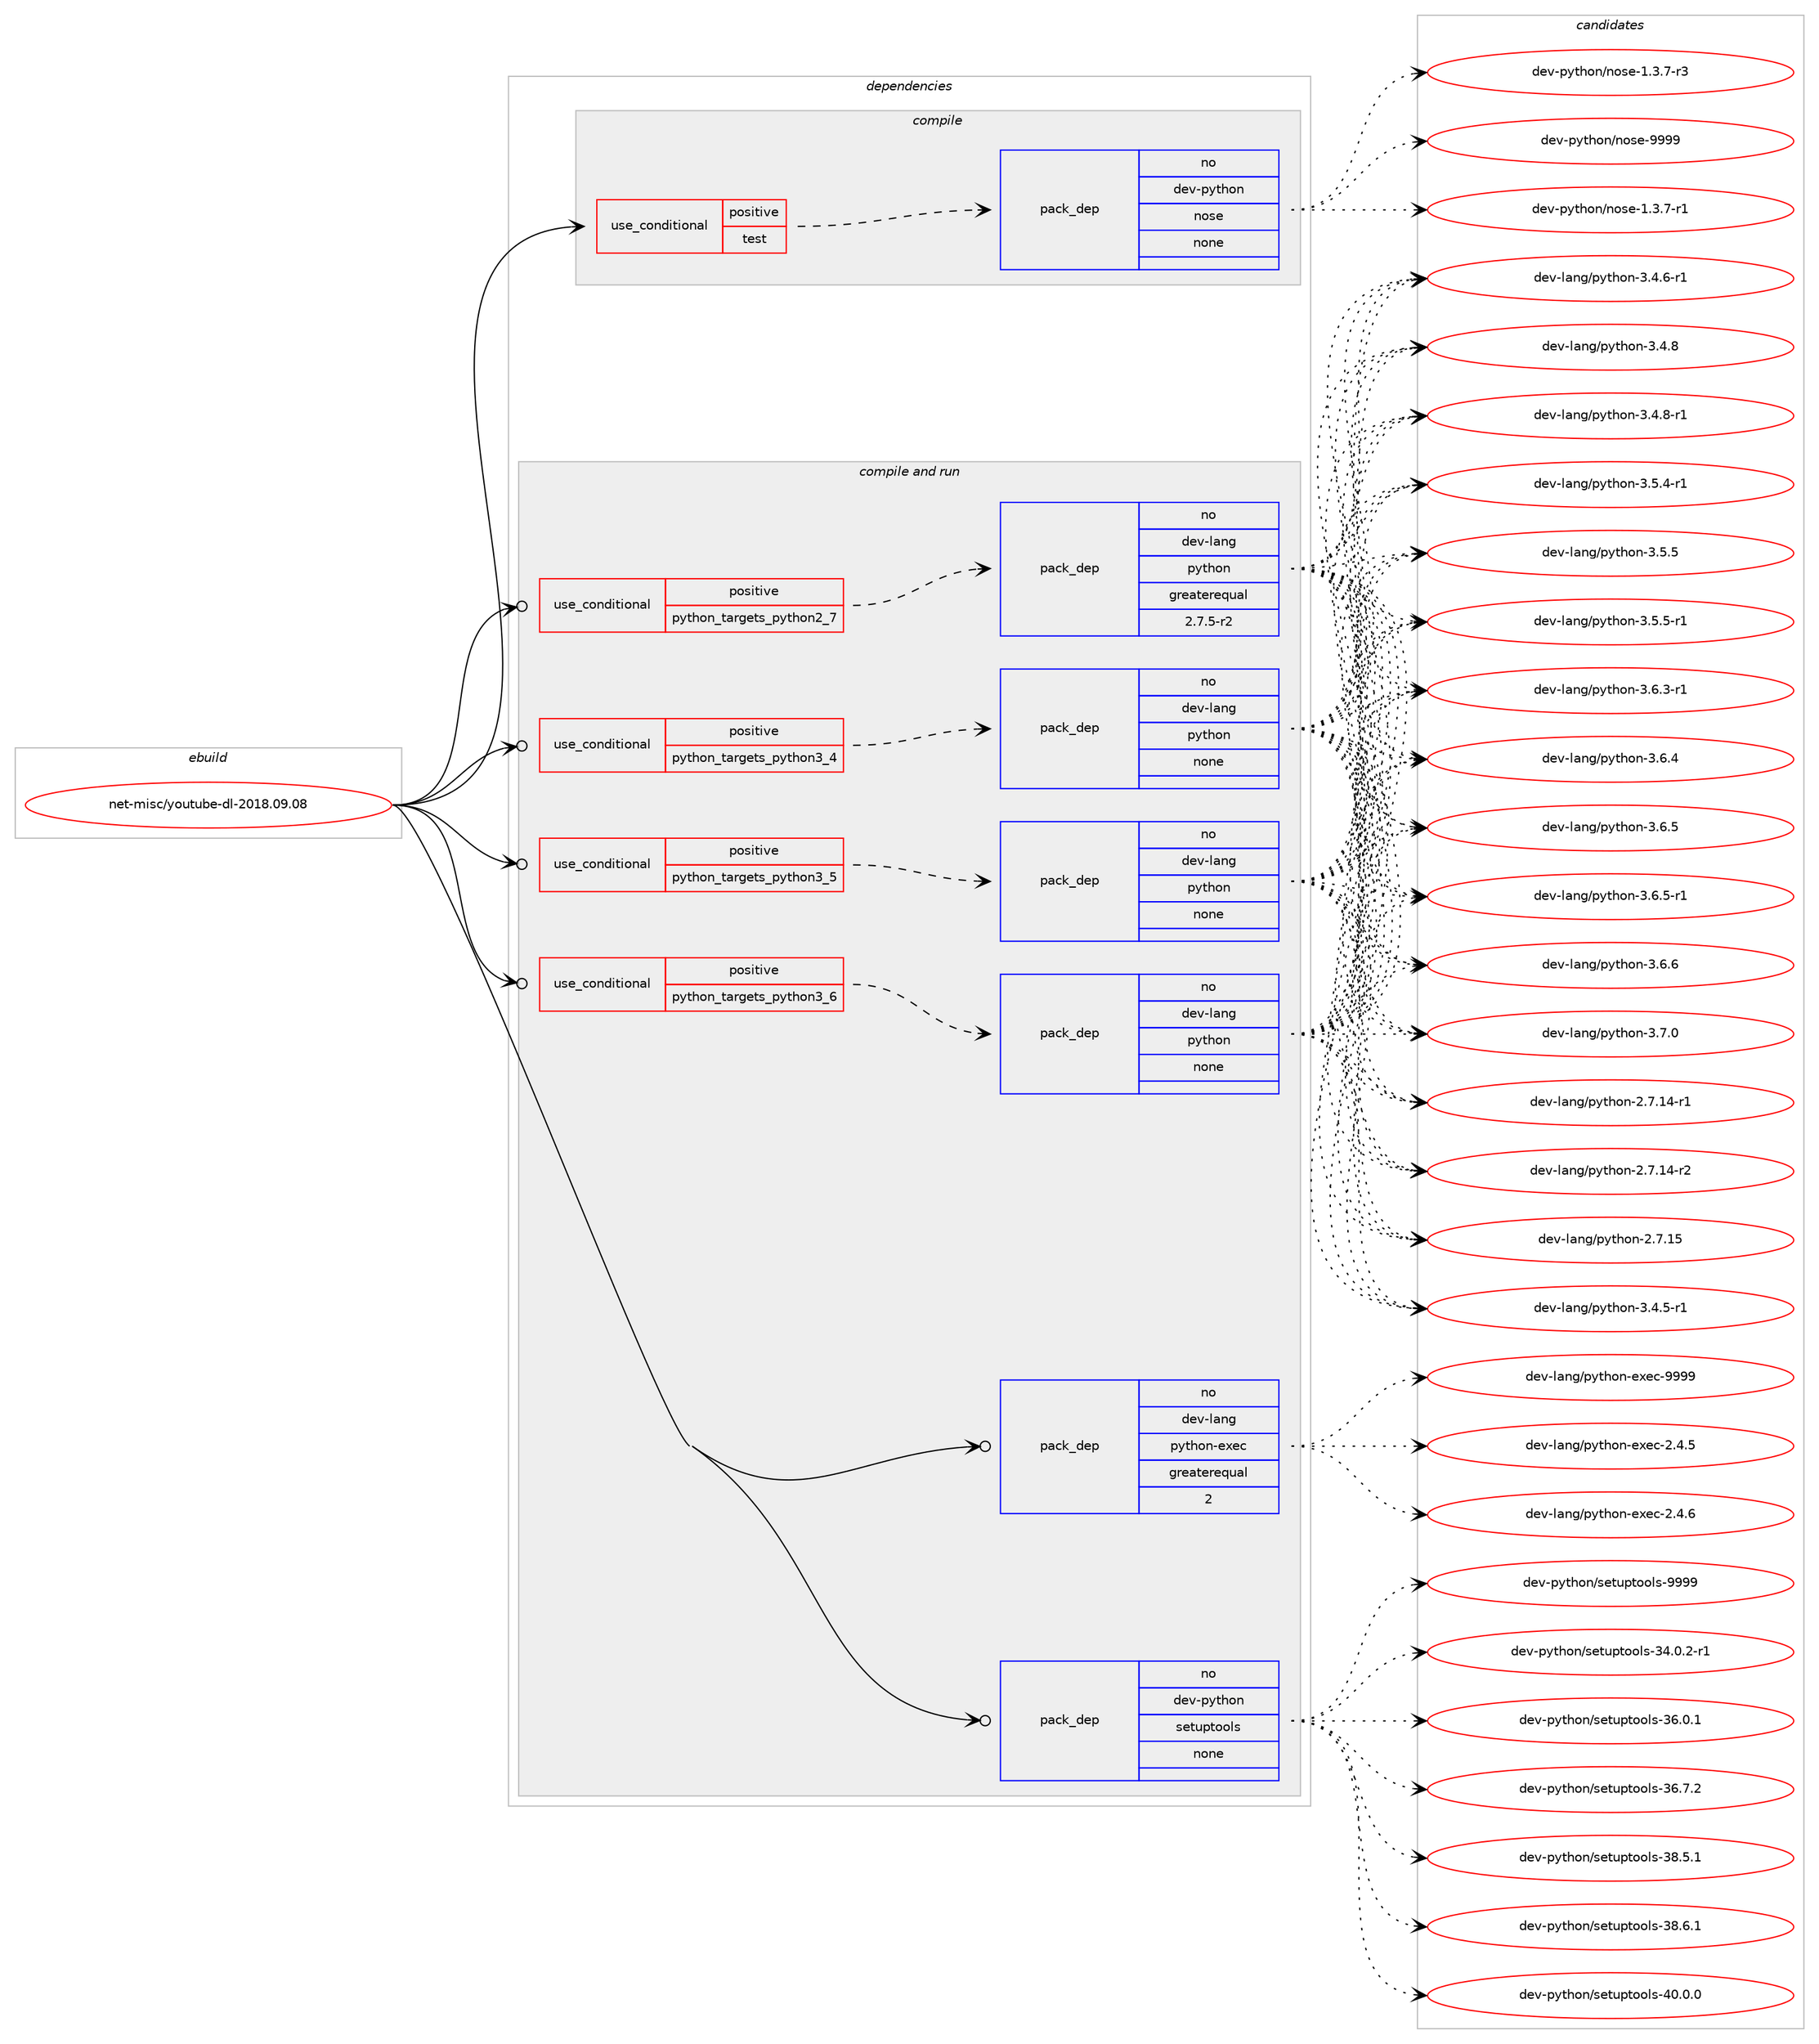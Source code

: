 digraph prolog {

# *************
# Graph options
# *************

newrank=true;
concentrate=true;
compound=true;
graph [rankdir=LR,fontname=Helvetica,fontsize=10,ranksep=1.5];#, ranksep=2.5, nodesep=0.2];
edge  [arrowhead=vee];
node  [fontname=Helvetica,fontsize=10];

# **********
# The ebuild
# **********

subgraph cluster_leftcol {
color=gray;
rank=same;
label=<<i>ebuild</i>>;
id [label="net-misc/youtube-dl-2018.09.08", color=red, width=4, href="../net-misc/youtube-dl-2018.09.08.svg"];
}

# ****************
# The dependencies
# ****************

subgraph cluster_midcol {
color=gray;
label=<<i>dependencies</i>>;
subgraph cluster_compile {
fillcolor="#eeeeee";
style=filled;
label=<<i>compile</i>>;
subgraph cond1182 {
dependency3619 [label=<<TABLE BORDER="0" CELLBORDER="1" CELLSPACING="0" CELLPADDING="4"><TR><TD ROWSPAN="3" CELLPADDING="10">use_conditional</TD></TR><TR><TD>positive</TD></TR><TR><TD>test</TD></TR></TABLE>>, shape=none, color=red];
subgraph pack2387 {
dependency3620 [label=<<TABLE BORDER="0" CELLBORDER="1" CELLSPACING="0" CELLPADDING="4" WIDTH="220"><TR><TD ROWSPAN="6" CELLPADDING="30">pack_dep</TD></TR><TR><TD WIDTH="110">no</TD></TR><TR><TD>dev-python</TD></TR><TR><TD>nose</TD></TR><TR><TD>none</TD></TR><TR><TD></TD></TR></TABLE>>, shape=none, color=blue];
}
dependency3619:e -> dependency3620:w [weight=20,style="dashed",arrowhead="vee"];
}
id:e -> dependency3619:w [weight=20,style="solid",arrowhead="vee"];
}
subgraph cluster_compileandrun {
fillcolor="#eeeeee";
style=filled;
label=<<i>compile and run</i>>;
subgraph cond1183 {
dependency3621 [label=<<TABLE BORDER="0" CELLBORDER="1" CELLSPACING="0" CELLPADDING="4"><TR><TD ROWSPAN="3" CELLPADDING="10">use_conditional</TD></TR><TR><TD>positive</TD></TR><TR><TD>python_targets_python2_7</TD></TR></TABLE>>, shape=none, color=red];
subgraph pack2388 {
dependency3622 [label=<<TABLE BORDER="0" CELLBORDER="1" CELLSPACING="0" CELLPADDING="4" WIDTH="220"><TR><TD ROWSPAN="6" CELLPADDING="30">pack_dep</TD></TR><TR><TD WIDTH="110">no</TD></TR><TR><TD>dev-lang</TD></TR><TR><TD>python</TD></TR><TR><TD>greaterequal</TD></TR><TR><TD>2.7.5-r2</TD></TR></TABLE>>, shape=none, color=blue];
}
dependency3621:e -> dependency3622:w [weight=20,style="dashed",arrowhead="vee"];
}
id:e -> dependency3621:w [weight=20,style="solid",arrowhead="odotvee"];
subgraph cond1184 {
dependency3623 [label=<<TABLE BORDER="0" CELLBORDER="1" CELLSPACING="0" CELLPADDING="4"><TR><TD ROWSPAN="3" CELLPADDING="10">use_conditional</TD></TR><TR><TD>positive</TD></TR><TR><TD>python_targets_python3_4</TD></TR></TABLE>>, shape=none, color=red];
subgraph pack2389 {
dependency3624 [label=<<TABLE BORDER="0" CELLBORDER="1" CELLSPACING="0" CELLPADDING="4" WIDTH="220"><TR><TD ROWSPAN="6" CELLPADDING="30">pack_dep</TD></TR><TR><TD WIDTH="110">no</TD></TR><TR><TD>dev-lang</TD></TR><TR><TD>python</TD></TR><TR><TD>none</TD></TR><TR><TD></TD></TR></TABLE>>, shape=none, color=blue];
}
dependency3623:e -> dependency3624:w [weight=20,style="dashed",arrowhead="vee"];
}
id:e -> dependency3623:w [weight=20,style="solid",arrowhead="odotvee"];
subgraph cond1185 {
dependency3625 [label=<<TABLE BORDER="0" CELLBORDER="1" CELLSPACING="0" CELLPADDING="4"><TR><TD ROWSPAN="3" CELLPADDING="10">use_conditional</TD></TR><TR><TD>positive</TD></TR><TR><TD>python_targets_python3_5</TD></TR></TABLE>>, shape=none, color=red];
subgraph pack2390 {
dependency3626 [label=<<TABLE BORDER="0" CELLBORDER="1" CELLSPACING="0" CELLPADDING="4" WIDTH="220"><TR><TD ROWSPAN="6" CELLPADDING="30">pack_dep</TD></TR><TR><TD WIDTH="110">no</TD></TR><TR><TD>dev-lang</TD></TR><TR><TD>python</TD></TR><TR><TD>none</TD></TR><TR><TD></TD></TR></TABLE>>, shape=none, color=blue];
}
dependency3625:e -> dependency3626:w [weight=20,style="dashed",arrowhead="vee"];
}
id:e -> dependency3625:w [weight=20,style="solid",arrowhead="odotvee"];
subgraph cond1186 {
dependency3627 [label=<<TABLE BORDER="0" CELLBORDER="1" CELLSPACING="0" CELLPADDING="4"><TR><TD ROWSPAN="3" CELLPADDING="10">use_conditional</TD></TR><TR><TD>positive</TD></TR><TR><TD>python_targets_python3_6</TD></TR></TABLE>>, shape=none, color=red];
subgraph pack2391 {
dependency3628 [label=<<TABLE BORDER="0" CELLBORDER="1" CELLSPACING="0" CELLPADDING="4" WIDTH="220"><TR><TD ROWSPAN="6" CELLPADDING="30">pack_dep</TD></TR><TR><TD WIDTH="110">no</TD></TR><TR><TD>dev-lang</TD></TR><TR><TD>python</TD></TR><TR><TD>none</TD></TR><TR><TD></TD></TR></TABLE>>, shape=none, color=blue];
}
dependency3627:e -> dependency3628:w [weight=20,style="dashed",arrowhead="vee"];
}
id:e -> dependency3627:w [weight=20,style="solid",arrowhead="odotvee"];
subgraph pack2392 {
dependency3629 [label=<<TABLE BORDER="0" CELLBORDER="1" CELLSPACING="0" CELLPADDING="4" WIDTH="220"><TR><TD ROWSPAN="6" CELLPADDING="30">pack_dep</TD></TR><TR><TD WIDTH="110">no</TD></TR><TR><TD>dev-lang</TD></TR><TR><TD>python-exec</TD></TR><TR><TD>greaterequal</TD></TR><TR><TD>2</TD></TR></TABLE>>, shape=none, color=blue];
}
id:e -> dependency3629:w [weight=20,style="solid",arrowhead="odotvee"];
subgraph pack2393 {
dependency3630 [label=<<TABLE BORDER="0" CELLBORDER="1" CELLSPACING="0" CELLPADDING="4" WIDTH="220"><TR><TD ROWSPAN="6" CELLPADDING="30">pack_dep</TD></TR><TR><TD WIDTH="110">no</TD></TR><TR><TD>dev-python</TD></TR><TR><TD>setuptools</TD></TR><TR><TD>none</TD></TR><TR><TD></TD></TR></TABLE>>, shape=none, color=blue];
}
id:e -> dependency3630:w [weight=20,style="solid",arrowhead="odotvee"];
}
subgraph cluster_run {
fillcolor="#eeeeee";
style=filled;
label=<<i>run</i>>;
}
}

# **************
# The candidates
# **************

subgraph cluster_choices {
rank=same;
color=gray;
label=<<i>candidates</i>>;

subgraph choice2387 {
color=black;
nodesep=1;
choice10010111845112121116104111110471101111151014549465146554511449 [label="dev-python/nose-1.3.7-r1", color=red, width=4,href="../dev-python/nose-1.3.7-r1.svg"];
choice10010111845112121116104111110471101111151014549465146554511451 [label="dev-python/nose-1.3.7-r3", color=red, width=4,href="../dev-python/nose-1.3.7-r3.svg"];
choice10010111845112121116104111110471101111151014557575757 [label="dev-python/nose-9999", color=red, width=4,href="../dev-python/nose-9999.svg"];
dependency3620:e -> choice10010111845112121116104111110471101111151014549465146554511449:w [style=dotted,weight="100"];
dependency3620:e -> choice10010111845112121116104111110471101111151014549465146554511451:w [style=dotted,weight="100"];
dependency3620:e -> choice10010111845112121116104111110471101111151014557575757:w [style=dotted,weight="100"];
}
subgraph choice2388 {
color=black;
nodesep=1;
choice100101118451089711010347112121116104111110455046554649524511449 [label="dev-lang/python-2.7.14-r1", color=red, width=4,href="../dev-lang/python-2.7.14-r1.svg"];
choice100101118451089711010347112121116104111110455046554649524511450 [label="dev-lang/python-2.7.14-r2", color=red, width=4,href="../dev-lang/python-2.7.14-r2.svg"];
choice10010111845108971101034711212111610411111045504655464953 [label="dev-lang/python-2.7.15", color=red, width=4,href="../dev-lang/python-2.7.15.svg"];
choice1001011184510897110103471121211161041111104551465246534511449 [label="dev-lang/python-3.4.5-r1", color=red, width=4,href="../dev-lang/python-3.4.5-r1.svg"];
choice1001011184510897110103471121211161041111104551465246544511449 [label="dev-lang/python-3.4.6-r1", color=red, width=4,href="../dev-lang/python-3.4.6-r1.svg"];
choice100101118451089711010347112121116104111110455146524656 [label="dev-lang/python-3.4.8", color=red, width=4,href="../dev-lang/python-3.4.8.svg"];
choice1001011184510897110103471121211161041111104551465246564511449 [label="dev-lang/python-3.4.8-r1", color=red, width=4,href="../dev-lang/python-3.4.8-r1.svg"];
choice1001011184510897110103471121211161041111104551465346524511449 [label="dev-lang/python-3.5.4-r1", color=red, width=4,href="../dev-lang/python-3.5.4-r1.svg"];
choice100101118451089711010347112121116104111110455146534653 [label="dev-lang/python-3.5.5", color=red, width=4,href="../dev-lang/python-3.5.5.svg"];
choice1001011184510897110103471121211161041111104551465346534511449 [label="dev-lang/python-3.5.5-r1", color=red, width=4,href="../dev-lang/python-3.5.5-r1.svg"];
choice1001011184510897110103471121211161041111104551465446514511449 [label="dev-lang/python-3.6.3-r1", color=red, width=4,href="../dev-lang/python-3.6.3-r1.svg"];
choice100101118451089711010347112121116104111110455146544652 [label="dev-lang/python-3.6.4", color=red, width=4,href="../dev-lang/python-3.6.4.svg"];
choice100101118451089711010347112121116104111110455146544653 [label="dev-lang/python-3.6.5", color=red, width=4,href="../dev-lang/python-3.6.5.svg"];
choice1001011184510897110103471121211161041111104551465446534511449 [label="dev-lang/python-3.6.5-r1", color=red, width=4,href="../dev-lang/python-3.6.5-r1.svg"];
choice100101118451089711010347112121116104111110455146544654 [label="dev-lang/python-3.6.6", color=red, width=4,href="../dev-lang/python-3.6.6.svg"];
choice100101118451089711010347112121116104111110455146554648 [label="dev-lang/python-3.7.0", color=red, width=4,href="../dev-lang/python-3.7.0.svg"];
dependency3622:e -> choice100101118451089711010347112121116104111110455046554649524511449:w [style=dotted,weight="100"];
dependency3622:e -> choice100101118451089711010347112121116104111110455046554649524511450:w [style=dotted,weight="100"];
dependency3622:e -> choice10010111845108971101034711212111610411111045504655464953:w [style=dotted,weight="100"];
dependency3622:e -> choice1001011184510897110103471121211161041111104551465246534511449:w [style=dotted,weight="100"];
dependency3622:e -> choice1001011184510897110103471121211161041111104551465246544511449:w [style=dotted,weight="100"];
dependency3622:e -> choice100101118451089711010347112121116104111110455146524656:w [style=dotted,weight="100"];
dependency3622:e -> choice1001011184510897110103471121211161041111104551465246564511449:w [style=dotted,weight="100"];
dependency3622:e -> choice1001011184510897110103471121211161041111104551465346524511449:w [style=dotted,weight="100"];
dependency3622:e -> choice100101118451089711010347112121116104111110455146534653:w [style=dotted,weight="100"];
dependency3622:e -> choice1001011184510897110103471121211161041111104551465346534511449:w [style=dotted,weight="100"];
dependency3622:e -> choice1001011184510897110103471121211161041111104551465446514511449:w [style=dotted,weight="100"];
dependency3622:e -> choice100101118451089711010347112121116104111110455146544652:w [style=dotted,weight="100"];
dependency3622:e -> choice100101118451089711010347112121116104111110455146544653:w [style=dotted,weight="100"];
dependency3622:e -> choice1001011184510897110103471121211161041111104551465446534511449:w [style=dotted,weight="100"];
dependency3622:e -> choice100101118451089711010347112121116104111110455146544654:w [style=dotted,weight="100"];
dependency3622:e -> choice100101118451089711010347112121116104111110455146554648:w [style=dotted,weight="100"];
}
subgraph choice2389 {
color=black;
nodesep=1;
choice100101118451089711010347112121116104111110455046554649524511449 [label="dev-lang/python-2.7.14-r1", color=red, width=4,href="../dev-lang/python-2.7.14-r1.svg"];
choice100101118451089711010347112121116104111110455046554649524511450 [label="dev-lang/python-2.7.14-r2", color=red, width=4,href="../dev-lang/python-2.7.14-r2.svg"];
choice10010111845108971101034711212111610411111045504655464953 [label="dev-lang/python-2.7.15", color=red, width=4,href="../dev-lang/python-2.7.15.svg"];
choice1001011184510897110103471121211161041111104551465246534511449 [label="dev-lang/python-3.4.5-r1", color=red, width=4,href="../dev-lang/python-3.4.5-r1.svg"];
choice1001011184510897110103471121211161041111104551465246544511449 [label="dev-lang/python-3.4.6-r1", color=red, width=4,href="../dev-lang/python-3.4.6-r1.svg"];
choice100101118451089711010347112121116104111110455146524656 [label="dev-lang/python-3.4.8", color=red, width=4,href="../dev-lang/python-3.4.8.svg"];
choice1001011184510897110103471121211161041111104551465246564511449 [label="dev-lang/python-3.4.8-r1", color=red, width=4,href="../dev-lang/python-3.4.8-r1.svg"];
choice1001011184510897110103471121211161041111104551465346524511449 [label="dev-lang/python-3.5.4-r1", color=red, width=4,href="../dev-lang/python-3.5.4-r1.svg"];
choice100101118451089711010347112121116104111110455146534653 [label="dev-lang/python-3.5.5", color=red, width=4,href="../dev-lang/python-3.5.5.svg"];
choice1001011184510897110103471121211161041111104551465346534511449 [label="dev-lang/python-3.5.5-r1", color=red, width=4,href="../dev-lang/python-3.5.5-r1.svg"];
choice1001011184510897110103471121211161041111104551465446514511449 [label="dev-lang/python-3.6.3-r1", color=red, width=4,href="../dev-lang/python-3.6.3-r1.svg"];
choice100101118451089711010347112121116104111110455146544652 [label="dev-lang/python-3.6.4", color=red, width=4,href="../dev-lang/python-3.6.4.svg"];
choice100101118451089711010347112121116104111110455146544653 [label="dev-lang/python-3.6.5", color=red, width=4,href="../dev-lang/python-3.6.5.svg"];
choice1001011184510897110103471121211161041111104551465446534511449 [label="dev-lang/python-3.6.5-r1", color=red, width=4,href="../dev-lang/python-3.6.5-r1.svg"];
choice100101118451089711010347112121116104111110455146544654 [label="dev-lang/python-3.6.6", color=red, width=4,href="../dev-lang/python-3.6.6.svg"];
choice100101118451089711010347112121116104111110455146554648 [label="dev-lang/python-3.7.0", color=red, width=4,href="../dev-lang/python-3.7.0.svg"];
dependency3624:e -> choice100101118451089711010347112121116104111110455046554649524511449:w [style=dotted,weight="100"];
dependency3624:e -> choice100101118451089711010347112121116104111110455046554649524511450:w [style=dotted,weight="100"];
dependency3624:e -> choice10010111845108971101034711212111610411111045504655464953:w [style=dotted,weight="100"];
dependency3624:e -> choice1001011184510897110103471121211161041111104551465246534511449:w [style=dotted,weight="100"];
dependency3624:e -> choice1001011184510897110103471121211161041111104551465246544511449:w [style=dotted,weight="100"];
dependency3624:e -> choice100101118451089711010347112121116104111110455146524656:w [style=dotted,weight="100"];
dependency3624:e -> choice1001011184510897110103471121211161041111104551465246564511449:w [style=dotted,weight="100"];
dependency3624:e -> choice1001011184510897110103471121211161041111104551465346524511449:w [style=dotted,weight="100"];
dependency3624:e -> choice100101118451089711010347112121116104111110455146534653:w [style=dotted,weight="100"];
dependency3624:e -> choice1001011184510897110103471121211161041111104551465346534511449:w [style=dotted,weight="100"];
dependency3624:e -> choice1001011184510897110103471121211161041111104551465446514511449:w [style=dotted,weight="100"];
dependency3624:e -> choice100101118451089711010347112121116104111110455146544652:w [style=dotted,weight="100"];
dependency3624:e -> choice100101118451089711010347112121116104111110455146544653:w [style=dotted,weight="100"];
dependency3624:e -> choice1001011184510897110103471121211161041111104551465446534511449:w [style=dotted,weight="100"];
dependency3624:e -> choice100101118451089711010347112121116104111110455146544654:w [style=dotted,weight="100"];
dependency3624:e -> choice100101118451089711010347112121116104111110455146554648:w [style=dotted,weight="100"];
}
subgraph choice2390 {
color=black;
nodesep=1;
choice100101118451089711010347112121116104111110455046554649524511449 [label="dev-lang/python-2.7.14-r1", color=red, width=4,href="../dev-lang/python-2.7.14-r1.svg"];
choice100101118451089711010347112121116104111110455046554649524511450 [label="dev-lang/python-2.7.14-r2", color=red, width=4,href="../dev-lang/python-2.7.14-r2.svg"];
choice10010111845108971101034711212111610411111045504655464953 [label="dev-lang/python-2.7.15", color=red, width=4,href="../dev-lang/python-2.7.15.svg"];
choice1001011184510897110103471121211161041111104551465246534511449 [label="dev-lang/python-3.4.5-r1", color=red, width=4,href="../dev-lang/python-3.4.5-r1.svg"];
choice1001011184510897110103471121211161041111104551465246544511449 [label="dev-lang/python-3.4.6-r1", color=red, width=4,href="../dev-lang/python-3.4.6-r1.svg"];
choice100101118451089711010347112121116104111110455146524656 [label="dev-lang/python-3.4.8", color=red, width=4,href="../dev-lang/python-3.4.8.svg"];
choice1001011184510897110103471121211161041111104551465246564511449 [label="dev-lang/python-3.4.8-r1", color=red, width=4,href="../dev-lang/python-3.4.8-r1.svg"];
choice1001011184510897110103471121211161041111104551465346524511449 [label="dev-lang/python-3.5.4-r1", color=red, width=4,href="../dev-lang/python-3.5.4-r1.svg"];
choice100101118451089711010347112121116104111110455146534653 [label="dev-lang/python-3.5.5", color=red, width=4,href="../dev-lang/python-3.5.5.svg"];
choice1001011184510897110103471121211161041111104551465346534511449 [label="dev-lang/python-3.5.5-r1", color=red, width=4,href="../dev-lang/python-3.5.5-r1.svg"];
choice1001011184510897110103471121211161041111104551465446514511449 [label="dev-lang/python-3.6.3-r1", color=red, width=4,href="../dev-lang/python-3.6.3-r1.svg"];
choice100101118451089711010347112121116104111110455146544652 [label="dev-lang/python-3.6.4", color=red, width=4,href="../dev-lang/python-3.6.4.svg"];
choice100101118451089711010347112121116104111110455146544653 [label="dev-lang/python-3.6.5", color=red, width=4,href="../dev-lang/python-3.6.5.svg"];
choice1001011184510897110103471121211161041111104551465446534511449 [label="dev-lang/python-3.6.5-r1", color=red, width=4,href="../dev-lang/python-3.6.5-r1.svg"];
choice100101118451089711010347112121116104111110455146544654 [label="dev-lang/python-3.6.6", color=red, width=4,href="../dev-lang/python-3.6.6.svg"];
choice100101118451089711010347112121116104111110455146554648 [label="dev-lang/python-3.7.0", color=red, width=4,href="../dev-lang/python-3.7.0.svg"];
dependency3626:e -> choice100101118451089711010347112121116104111110455046554649524511449:w [style=dotted,weight="100"];
dependency3626:e -> choice100101118451089711010347112121116104111110455046554649524511450:w [style=dotted,weight="100"];
dependency3626:e -> choice10010111845108971101034711212111610411111045504655464953:w [style=dotted,weight="100"];
dependency3626:e -> choice1001011184510897110103471121211161041111104551465246534511449:w [style=dotted,weight="100"];
dependency3626:e -> choice1001011184510897110103471121211161041111104551465246544511449:w [style=dotted,weight="100"];
dependency3626:e -> choice100101118451089711010347112121116104111110455146524656:w [style=dotted,weight="100"];
dependency3626:e -> choice1001011184510897110103471121211161041111104551465246564511449:w [style=dotted,weight="100"];
dependency3626:e -> choice1001011184510897110103471121211161041111104551465346524511449:w [style=dotted,weight="100"];
dependency3626:e -> choice100101118451089711010347112121116104111110455146534653:w [style=dotted,weight="100"];
dependency3626:e -> choice1001011184510897110103471121211161041111104551465346534511449:w [style=dotted,weight="100"];
dependency3626:e -> choice1001011184510897110103471121211161041111104551465446514511449:w [style=dotted,weight="100"];
dependency3626:e -> choice100101118451089711010347112121116104111110455146544652:w [style=dotted,weight="100"];
dependency3626:e -> choice100101118451089711010347112121116104111110455146544653:w [style=dotted,weight="100"];
dependency3626:e -> choice1001011184510897110103471121211161041111104551465446534511449:w [style=dotted,weight="100"];
dependency3626:e -> choice100101118451089711010347112121116104111110455146544654:w [style=dotted,weight="100"];
dependency3626:e -> choice100101118451089711010347112121116104111110455146554648:w [style=dotted,weight="100"];
}
subgraph choice2391 {
color=black;
nodesep=1;
choice100101118451089711010347112121116104111110455046554649524511449 [label="dev-lang/python-2.7.14-r1", color=red, width=4,href="../dev-lang/python-2.7.14-r1.svg"];
choice100101118451089711010347112121116104111110455046554649524511450 [label="dev-lang/python-2.7.14-r2", color=red, width=4,href="../dev-lang/python-2.7.14-r2.svg"];
choice10010111845108971101034711212111610411111045504655464953 [label="dev-lang/python-2.7.15", color=red, width=4,href="../dev-lang/python-2.7.15.svg"];
choice1001011184510897110103471121211161041111104551465246534511449 [label="dev-lang/python-3.4.5-r1", color=red, width=4,href="../dev-lang/python-3.4.5-r1.svg"];
choice1001011184510897110103471121211161041111104551465246544511449 [label="dev-lang/python-3.4.6-r1", color=red, width=4,href="../dev-lang/python-3.4.6-r1.svg"];
choice100101118451089711010347112121116104111110455146524656 [label="dev-lang/python-3.4.8", color=red, width=4,href="../dev-lang/python-3.4.8.svg"];
choice1001011184510897110103471121211161041111104551465246564511449 [label="dev-lang/python-3.4.8-r1", color=red, width=4,href="../dev-lang/python-3.4.8-r1.svg"];
choice1001011184510897110103471121211161041111104551465346524511449 [label="dev-lang/python-3.5.4-r1", color=red, width=4,href="../dev-lang/python-3.5.4-r1.svg"];
choice100101118451089711010347112121116104111110455146534653 [label="dev-lang/python-3.5.5", color=red, width=4,href="../dev-lang/python-3.5.5.svg"];
choice1001011184510897110103471121211161041111104551465346534511449 [label="dev-lang/python-3.5.5-r1", color=red, width=4,href="../dev-lang/python-3.5.5-r1.svg"];
choice1001011184510897110103471121211161041111104551465446514511449 [label="dev-lang/python-3.6.3-r1", color=red, width=4,href="../dev-lang/python-3.6.3-r1.svg"];
choice100101118451089711010347112121116104111110455146544652 [label="dev-lang/python-3.6.4", color=red, width=4,href="../dev-lang/python-3.6.4.svg"];
choice100101118451089711010347112121116104111110455146544653 [label="dev-lang/python-3.6.5", color=red, width=4,href="../dev-lang/python-3.6.5.svg"];
choice1001011184510897110103471121211161041111104551465446534511449 [label="dev-lang/python-3.6.5-r1", color=red, width=4,href="../dev-lang/python-3.6.5-r1.svg"];
choice100101118451089711010347112121116104111110455146544654 [label="dev-lang/python-3.6.6", color=red, width=4,href="../dev-lang/python-3.6.6.svg"];
choice100101118451089711010347112121116104111110455146554648 [label="dev-lang/python-3.7.0", color=red, width=4,href="../dev-lang/python-3.7.0.svg"];
dependency3628:e -> choice100101118451089711010347112121116104111110455046554649524511449:w [style=dotted,weight="100"];
dependency3628:e -> choice100101118451089711010347112121116104111110455046554649524511450:w [style=dotted,weight="100"];
dependency3628:e -> choice10010111845108971101034711212111610411111045504655464953:w [style=dotted,weight="100"];
dependency3628:e -> choice1001011184510897110103471121211161041111104551465246534511449:w [style=dotted,weight="100"];
dependency3628:e -> choice1001011184510897110103471121211161041111104551465246544511449:w [style=dotted,weight="100"];
dependency3628:e -> choice100101118451089711010347112121116104111110455146524656:w [style=dotted,weight="100"];
dependency3628:e -> choice1001011184510897110103471121211161041111104551465246564511449:w [style=dotted,weight="100"];
dependency3628:e -> choice1001011184510897110103471121211161041111104551465346524511449:w [style=dotted,weight="100"];
dependency3628:e -> choice100101118451089711010347112121116104111110455146534653:w [style=dotted,weight="100"];
dependency3628:e -> choice1001011184510897110103471121211161041111104551465346534511449:w [style=dotted,weight="100"];
dependency3628:e -> choice1001011184510897110103471121211161041111104551465446514511449:w [style=dotted,weight="100"];
dependency3628:e -> choice100101118451089711010347112121116104111110455146544652:w [style=dotted,weight="100"];
dependency3628:e -> choice100101118451089711010347112121116104111110455146544653:w [style=dotted,weight="100"];
dependency3628:e -> choice1001011184510897110103471121211161041111104551465446534511449:w [style=dotted,weight="100"];
dependency3628:e -> choice100101118451089711010347112121116104111110455146544654:w [style=dotted,weight="100"];
dependency3628:e -> choice100101118451089711010347112121116104111110455146554648:w [style=dotted,weight="100"];
}
subgraph choice2392 {
color=black;
nodesep=1;
choice1001011184510897110103471121211161041111104510112010199455046524653 [label="dev-lang/python-exec-2.4.5", color=red, width=4,href="../dev-lang/python-exec-2.4.5.svg"];
choice1001011184510897110103471121211161041111104510112010199455046524654 [label="dev-lang/python-exec-2.4.6", color=red, width=4,href="../dev-lang/python-exec-2.4.6.svg"];
choice10010111845108971101034711212111610411111045101120101994557575757 [label="dev-lang/python-exec-9999", color=red, width=4,href="../dev-lang/python-exec-9999.svg"];
dependency3629:e -> choice1001011184510897110103471121211161041111104510112010199455046524653:w [style=dotted,weight="100"];
dependency3629:e -> choice1001011184510897110103471121211161041111104510112010199455046524654:w [style=dotted,weight="100"];
dependency3629:e -> choice10010111845108971101034711212111610411111045101120101994557575757:w [style=dotted,weight="100"];
}
subgraph choice2393 {
color=black;
nodesep=1;
choice1001011184511212111610411111047115101116117112116111111108115455152464846504511449 [label="dev-python/setuptools-34.0.2-r1", color=red, width=4,href="../dev-python/setuptools-34.0.2-r1.svg"];
choice100101118451121211161041111104711510111611711211611111110811545515446484649 [label="dev-python/setuptools-36.0.1", color=red, width=4,href="../dev-python/setuptools-36.0.1.svg"];
choice100101118451121211161041111104711510111611711211611111110811545515446554650 [label="dev-python/setuptools-36.7.2", color=red, width=4,href="../dev-python/setuptools-36.7.2.svg"];
choice100101118451121211161041111104711510111611711211611111110811545515646534649 [label="dev-python/setuptools-38.5.1", color=red, width=4,href="../dev-python/setuptools-38.5.1.svg"];
choice100101118451121211161041111104711510111611711211611111110811545515646544649 [label="dev-python/setuptools-38.6.1", color=red, width=4,href="../dev-python/setuptools-38.6.1.svg"];
choice100101118451121211161041111104711510111611711211611111110811545524846484648 [label="dev-python/setuptools-40.0.0", color=red, width=4,href="../dev-python/setuptools-40.0.0.svg"];
choice10010111845112121116104111110471151011161171121161111111081154557575757 [label="dev-python/setuptools-9999", color=red, width=4,href="../dev-python/setuptools-9999.svg"];
dependency3630:e -> choice1001011184511212111610411111047115101116117112116111111108115455152464846504511449:w [style=dotted,weight="100"];
dependency3630:e -> choice100101118451121211161041111104711510111611711211611111110811545515446484649:w [style=dotted,weight="100"];
dependency3630:e -> choice100101118451121211161041111104711510111611711211611111110811545515446554650:w [style=dotted,weight="100"];
dependency3630:e -> choice100101118451121211161041111104711510111611711211611111110811545515646534649:w [style=dotted,weight="100"];
dependency3630:e -> choice100101118451121211161041111104711510111611711211611111110811545515646544649:w [style=dotted,weight="100"];
dependency3630:e -> choice100101118451121211161041111104711510111611711211611111110811545524846484648:w [style=dotted,weight="100"];
dependency3630:e -> choice10010111845112121116104111110471151011161171121161111111081154557575757:w [style=dotted,weight="100"];
}
}

}

